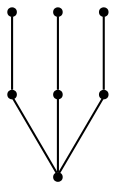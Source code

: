 graph {
  node [shape=point,comment="{\"directed\":false,\"doi\":\"10.1007/3-540-45848-4_1\",\"figure\":\"7 (1)\"}"]

  v0 [pos="1441.3332939147951,2031.416634150914"]
  v1 [pos="1441.333293914795,2102.2916430518744"]
  v2 [pos="1370.458253224691,2173.1665565854028"]
  v3 [pos="1370.458253224691,2102.2916430518744"]
  v4 [pos="1370.458253224691,2031.416634150914"]
  v5 [pos="1299.583339691162,2031.416634150914"]
  v6 [pos="1299.583339691162,2102.2916430518744"]

  v0 -- v1 [id="-1",pos="1441.3332939147951,2031.416634150914 1441.333293914795,2102.2916430518744 1441.333293914795,2102.2916430518744 1441.333293914795,2102.2916430518744"]
  v6 -- v2 [id="-2",pos="1299.583339691162,2102.2916430518744 1370.458253224691,2173.1665565854028 1370.458253224691,2173.1665565854028 1370.458253224691,2173.1665565854028"]
  v5 -- v6 [id="-3",pos="1299.583339691162,2031.416634150914 1299.583339691162,2102.2916430518744 1299.583339691162,2102.2916430518744 1299.583339691162,2102.2916430518744"]
  v4 -- v3 [id="-4",pos="1370.458253224691,2031.416634150914 1370.458253224691,2102.2916430518744 1370.458253224691,2102.2916430518744 1370.458253224691,2102.2916430518744"]
  v3 -- v2 [id="-5",pos="1370.458253224691,2102.2916430518744 1370.458253224691,2173.1665565854028 1370.458253224691,2173.1665565854028 1370.458253224691,2173.1665565854028"]
  v1 -- v2 [id="-6",pos="1441.333293914795,2102.2916430518744 1370.458253224691,2173.1665565854028 1370.458253224691,2173.1665565854028 1370.458253224691,2173.1665565854028"]
}